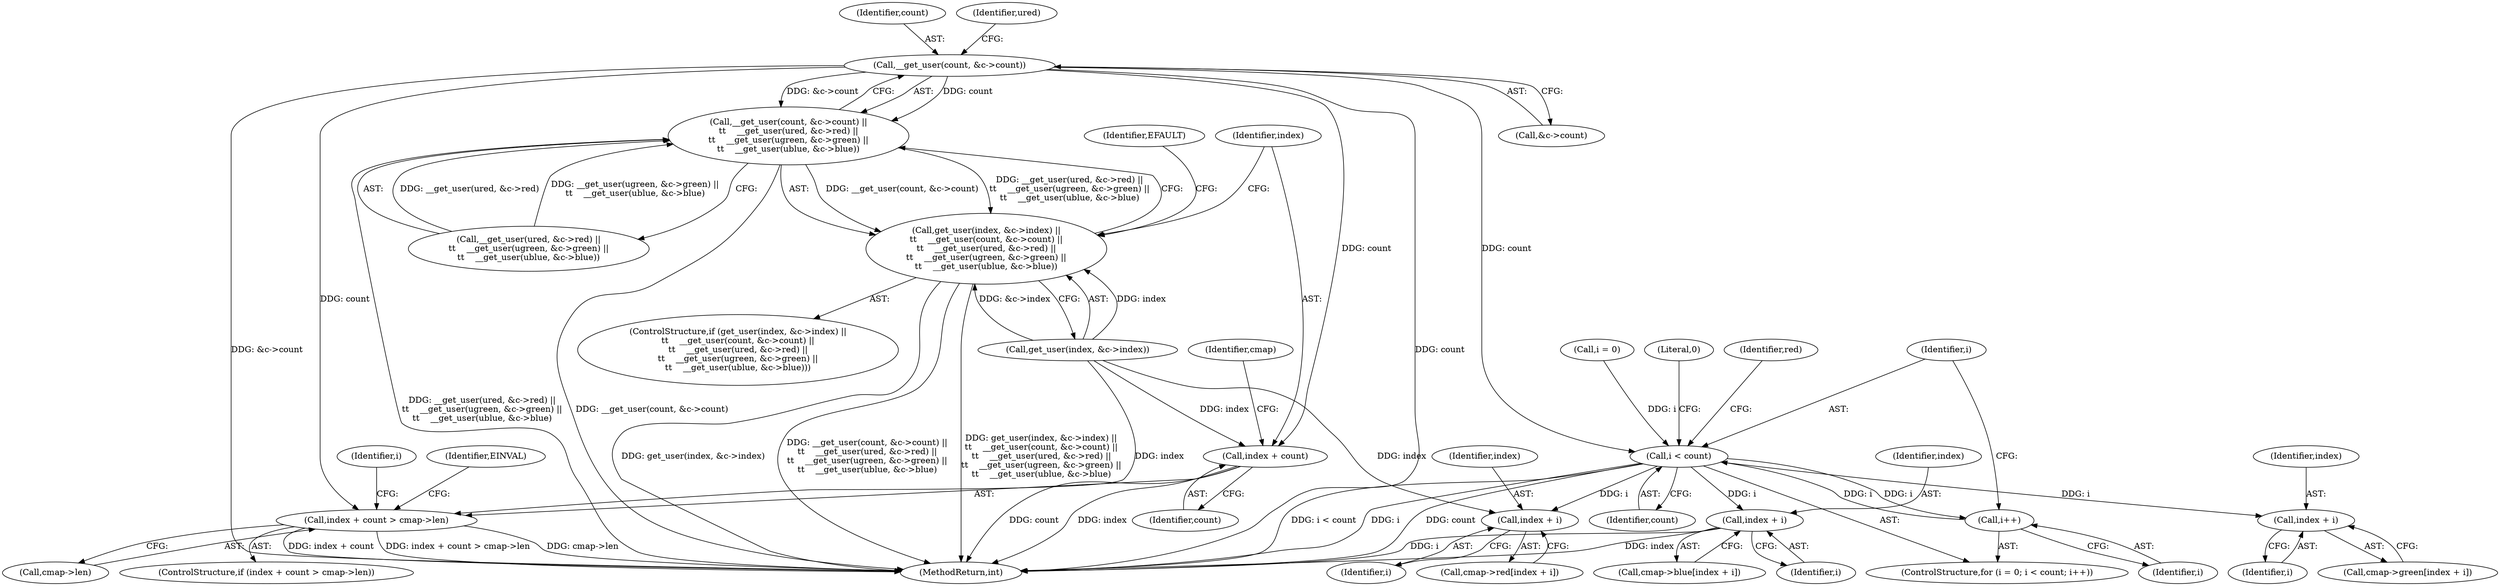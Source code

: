 digraph "0_linux_250c6c49e3b68756b14983c076183568636e2bde@pointer" {
"1000363" [label="(Call,__get_user(count, &c->count))"];
"1000362" [label="(Call,__get_user(count, &c->count) ||\n\t\t    __get_user(ured, &c->red) ||\n\t\t    __get_user(ugreen, &c->green) ||\n\t\t    __get_user(ublue, &c->blue))"];
"1000355" [label="(Call,get_user(index, &c->index) ||\n\t\t    __get_user(count, &c->count) ||\n\t\t    __get_user(ured, &c->red) ||\n\t\t    __get_user(ugreen, &c->green) ||\n\t\t    __get_user(ublue, &c->blue))"];
"1000393" [label="(Call,index + count > cmap->len)"];
"1000394" [label="(Call,index + count)"];
"1000407" [label="(Call,i < count)"];
"1000410" [label="(Call,i++)"];
"1000420" [label="(Call,index + i)"];
"1000431" [label="(Call,index + i)"];
"1000442" [label="(Call,index + i)"];
"1000438" [label="(Call,cmap->blue[index + i])"];
"1000409" [label="(Identifier,count)"];
"1000443" [label="(Identifier,index)"];
"1000476" [label="(MethodReturn,int)"];
"1000420" [label="(Call,index + i)"];
"1000411" [label="(Identifier,i)"];
"1000416" [label="(Call,cmap->red[index + i])"];
"1000354" [label="(ControlStructure,if (get_user(index, &c->index) ||\n\t\t    __get_user(count, &c->count) ||\n\t\t    __get_user(ured, &c->red) ||\n\t\t    __get_user(ugreen, &c->green) ||\n\t\t    __get_user(ublue, &c->blue)))"];
"1000433" [label="(Identifier,i)"];
"1000369" [label="(Call,__get_user(ured, &c->red) ||\n\t\t    __get_user(ugreen, &c->green) ||\n\t\t    __get_user(ublue, &c->blue))"];
"1000408" [label="(Identifier,i)"];
"1000442" [label="(Call,index + i)"];
"1000395" [label="(Identifier,index)"];
"1000392" [label="(ControlStructure,if (index + count > cmap->len))"];
"1000397" [label="(Call,cmap->len)"];
"1000410" [label="(Call,i++)"];
"1000364" [label="(Identifier,count)"];
"1000402" [label="(Identifier,EINVAL)"];
"1000363" [label="(Call,__get_user(count, &c->count))"];
"1000431" [label="(Call,index + i)"];
"1000407" [label="(Call,i < count)"];
"1000405" [label="(Identifier,i)"];
"1000356" [label="(Call,get_user(index, &c->index))"];
"1000432" [label="(Identifier,index)"];
"1000371" [label="(Identifier,ured)"];
"1000362" [label="(Call,__get_user(count, &c->count) ||\n\t\t    __get_user(ured, &c->red) ||\n\t\t    __get_user(ugreen, &c->green) ||\n\t\t    __get_user(ublue, &c->blue))"];
"1000421" [label="(Identifier,index)"];
"1000365" [label="(Call,&c->count)"];
"1000396" [label="(Identifier,count)"];
"1000398" [label="(Identifier,cmap)"];
"1000422" [label="(Identifier,i)"];
"1000355" [label="(Call,get_user(index, &c->index) ||\n\t\t    __get_user(count, &c->count) ||\n\t\t    __get_user(ured, &c->red) ||\n\t\t    __get_user(ugreen, &c->green) ||\n\t\t    __get_user(ublue, &c->blue))"];
"1000427" [label="(Call,cmap->green[index + i])"];
"1000393" [label="(Call,index + count > cmap->len)"];
"1000394" [label="(Call,index + count)"];
"1000404" [label="(Call,i = 0)"];
"1000471" [label="(Literal,0)"];
"1000444" [label="(Identifier,i)"];
"1000403" [label="(ControlStructure,for (i = 0; i < count; i++))"];
"1000391" [label="(Identifier,EFAULT)"];
"1000414" [label="(Identifier,red)"];
"1000363" -> "1000362"  [label="AST: "];
"1000363" -> "1000365"  [label="CFG: "];
"1000364" -> "1000363"  [label="AST: "];
"1000365" -> "1000363"  [label="AST: "];
"1000371" -> "1000363"  [label="CFG: "];
"1000362" -> "1000363"  [label="CFG: "];
"1000363" -> "1000476"  [label="DDG: &c->count"];
"1000363" -> "1000476"  [label="DDG: count"];
"1000363" -> "1000362"  [label="DDG: count"];
"1000363" -> "1000362"  [label="DDG: &c->count"];
"1000363" -> "1000393"  [label="DDG: count"];
"1000363" -> "1000394"  [label="DDG: count"];
"1000363" -> "1000407"  [label="DDG: count"];
"1000362" -> "1000355"  [label="AST: "];
"1000362" -> "1000369"  [label="CFG: "];
"1000369" -> "1000362"  [label="AST: "];
"1000355" -> "1000362"  [label="CFG: "];
"1000362" -> "1000476"  [label="DDG: __get_user(ured, &c->red) ||\n\t\t    __get_user(ugreen, &c->green) ||\n\t\t    __get_user(ublue, &c->blue)"];
"1000362" -> "1000476"  [label="DDG: __get_user(count, &c->count)"];
"1000362" -> "1000355"  [label="DDG: __get_user(count, &c->count)"];
"1000362" -> "1000355"  [label="DDG: __get_user(ured, &c->red) ||\n\t\t    __get_user(ugreen, &c->green) ||\n\t\t    __get_user(ublue, &c->blue)"];
"1000369" -> "1000362"  [label="DDG: __get_user(ured, &c->red)"];
"1000369" -> "1000362"  [label="DDG: __get_user(ugreen, &c->green) ||\n\t\t    __get_user(ublue, &c->blue)"];
"1000355" -> "1000354"  [label="AST: "];
"1000355" -> "1000356"  [label="CFG: "];
"1000356" -> "1000355"  [label="AST: "];
"1000391" -> "1000355"  [label="CFG: "];
"1000395" -> "1000355"  [label="CFG: "];
"1000355" -> "1000476"  [label="DDG: get_user(index, &c->index)"];
"1000355" -> "1000476"  [label="DDG: __get_user(count, &c->count) ||\n\t\t    __get_user(ured, &c->red) ||\n\t\t    __get_user(ugreen, &c->green) ||\n\t\t    __get_user(ublue, &c->blue)"];
"1000355" -> "1000476"  [label="DDG: get_user(index, &c->index) ||\n\t\t    __get_user(count, &c->count) ||\n\t\t    __get_user(ured, &c->red) ||\n\t\t    __get_user(ugreen, &c->green) ||\n\t\t    __get_user(ublue, &c->blue)"];
"1000356" -> "1000355"  [label="DDG: index"];
"1000356" -> "1000355"  [label="DDG: &c->index"];
"1000393" -> "1000392"  [label="AST: "];
"1000393" -> "1000397"  [label="CFG: "];
"1000394" -> "1000393"  [label="AST: "];
"1000397" -> "1000393"  [label="AST: "];
"1000402" -> "1000393"  [label="CFG: "];
"1000405" -> "1000393"  [label="CFG: "];
"1000393" -> "1000476"  [label="DDG: cmap->len"];
"1000393" -> "1000476"  [label="DDG: index + count"];
"1000393" -> "1000476"  [label="DDG: index + count > cmap->len"];
"1000356" -> "1000393"  [label="DDG: index"];
"1000394" -> "1000396"  [label="CFG: "];
"1000395" -> "1000394"  [label="AST: "];
"1000396" -> "1000394"  [label="AST: "];
"1000398" -> "1000394"  [label="CFG: "];
"1000394" -> "1000476"  [label="DDG: count"];
"1000394" -> "1000476"  [label="DDG: index"];
"1000356" -> "1000394"  [label="DDG: index"];
"1000407" -> "1000403"  [label="AST: "];
"1000407" -> "1000409"  [label="CFG: "];
"1000408" -> "1000407"  [label="AST: "];
"1000409" -> "1000407"  [label="AST: "];
"1000414" -> "1000407"  [label="CFG: "];
"1000471" -> "1000407"  [label="CFG: "];
"1000407" -> "1000476"  [label="DDG: count"];
"1000407" -> "1000476"  [label="DDG: i < count"];
"1000407" -> "1000476"  [label="DDG: i"];
"1000404" -> "1000407"  [label="DDG: i"];
"1000410" -> "1000407"  [label="DDG: i"];
"1000407" -> "1000410"  [label="DDG: i"];
"1000407" -> "1000420"  [label="DDG: i"];
"1000407" -> "1000431"  [label="DDG: i"];
"1000407" -> "1000442"  [label="DDG: i"];
"1000410" -> "1000403"  [label="AST: "];
"1000410" -> "1000411"  [label="CFG: "];
"1000411" -> "1000410"  [label="AST: "];
"1000408" -> "1000410"  [label="CFG: "];
"1000420" -> "1000416"  [label="AST: "];
"1000420" -> "1000422"  [label="CFG: "];
"1000421" -> "1000420"  [label="AST: "];
"1000422" -> "1000420"  [label="AST: "];
"1000416" -> "1000420"  [label="CFG: "];
"1000356" -> "1000420"  [label="DDG: index"];
"1000431" -> "1000427"  [label="AST: "];
"1000431" -> "1000433"  [label="CFG: "];
"1000432" -> "1000431"  [label="AST: "];
"1000433" -> "1000431"  [label="AST: "];
"1000427" -> "1000431"  [label="CFG: "];
"1000442" -> "1000438"  [label="AST: "];
"1000442" -> "1000444"  [label="CFG: "];
"1000443" -> "1000442"  [label="AST: "];
"1000444" -> "1000442"  [label="AST: "];
"1000438" -> "1000442"  [label="CFG: "];
"1000442" -> "1000476"  [label="DDG: index"];
"1000442" -> "1000476"  [label="DDG: i"];
}
